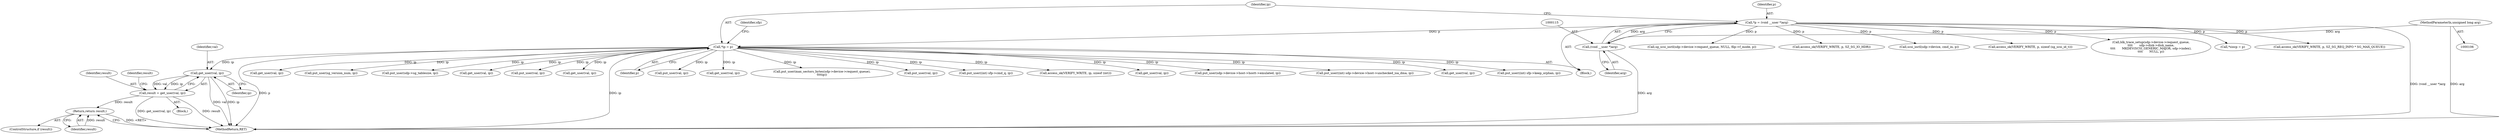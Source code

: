 digraph "0_linux_3e0097499839e0fe3af380410eababe5a47c4cf9_0@pointer" {
"1000705" [label="(Call,get_user(val, ip))"];
"1000118" [label="(Call,*ip = p)"];
"1000112" [label="(Call,*p = (void __user *)arg)"];
"1000114" [label="(Call,(void __user *)arg)"];
"1000109" [label="(MethodParameterIn,unsigned long arg)"];
"1000703" [label="(Call,result = get_user(val, ip))"];
"1000710" [label="(Return,return result;)"];
"1000110" [label="(Block,)"];
"1000929" [label="(Call,sg_scsi_ioctl(sdp->device->request_queue, NULL, filp->f_mode, p))"];
"1000711" [label="(Identifier,result)"];
"1000708" [label="(ControlStructure,if (result))"];
"1000113" [label="(Identifier,p)"];
"1000112" [label="(Call,*p = (void __user *)arg)"];
"1000492" [label="(Call,get_user(val, ip))"];
"1000703" [label="(Call,result = get_user(val, ip))"];
"1000750" [label="(Call,put_user((int) sfp->keep_orphan, ip))"];
"1000119" [label="(Identifier,ip)"];
"1000116" [label="(Identifier,arg)"];
"1000943" [label="(Call,get_user(val, ip))"];
"1000189" [label="(Call,access_ok(VERIFY_WRITE, p, SZ_SG_IO_HDR))"];
"1000710" [label="(Return,return result;)"];
"1001054" [label="(Call,scsi_ioctl(sdp->device, cmd_in, p))"];
"1000788" [label="(Call,put_user(sg_version_num, ip))"];
"1000706" [label="(Identifier,val)"];
"1000602" [label="(Call,put_user(sdp->sg_tablesize, ip))"];
"1000118" [label="(Call,*ip = p)"];
"1000109" [label="(MethodParameterIn,unsigned long arg)"];
"1000760" [label="(Call,get_user(val, ip))"];
"1000132" [label="(Identifier,sfp)"];
"1000704" [label="(Identifier,result)"];
"1000709" [label="(Identifier,result)"];
"1000699" [label="(Call,put_user(val, ip))"];
"1000734" [label="(Call,get_user(val, ip))"];
"1000120" [label="(Identifier,p)"];
"1000597" [label="(Call,put_user(val, ip))"];
"1000287" [label="(Call,get_user(val, ip))"];
"1000707" [label="(Identifier,ip)"];
"1000360" [label="(Call,access_ok(VERIFY_WRITE, p, sizeof (sg_scsi_id_t)))"];
"1000971" [label="(Call,blk_trace_setup(sdp->device->request_queue,\n\t\t\t\t       sdp->disk->disk_name,\n\t\t\t\t       MKDEV(SCSI_GENERIC_MAJOR, sdp->index),\n\t\t\t\t       NULL, p))"];
"1000961" [label="(Call,put_user(max_sectors_bytes(sdp->device->request_queue),\n\t\t\t\tip))"];
"1000801" [label="(Call,put_user(val, ip))"];
"1001060" [label="(MethodReturn,RET)"];
"1000705" [label="(Call,get_user(val, ip))"];
"1000906" [label="(Call,*siocp = p)"];
"1000724" [label="(Call,put_user((int) sfp->cmd_q, ip))"];
"1000512" [label="(Call,access_ok(VERIFY_WRITE, ip, sizeof (int)))"];
"1000114" [label="(Call,(void __user *)arg)"];
"1000610" [label="(Call,get_user(val, ip))"];
"1000807" [label="(Call,access_ok(VERIFY_WRITE, p, SZ_SG_REQ_INFO * SG_MAX_QUEUE))"];
"1000167" [label="(Block,)"];
"1000877" [label="(Call,put_user(sdp->device->host->hostt->emulated, ip))"];
"1000346" [label="(Call,put_user((int) sdp->device->host->unchecked_isa_dma, ip))"];
"1000705" -> "1000703"  [label="AST: "];
"1000705" -> "1000707"  [label="CFG: "];
"1000706" -> "1000705"  [label="AST: "];
"1000707" -> "1000705"  [label="AST: "];
"1000703" -> "1000705"  [label="CFG: "];
"1000705" -> "1001060"  [label="DDG: val"];
"1000705" -> "1001060"  [label="DDG: ip"];
"1000705" -> "1000703"  [label="DDG: val"];
"1000705" -> "1000703"  [label="DDG: ip"];
"1000118" -> "1000705"  [label="DDG: ip"];
"1000118" -> "1000110"  [label="AST: "];
"1000118" -> "1000120"  [label="CFG: "];
"1000119" -> "1000118"  [label="AST: "];
"1000120" -> "1000118"  [label="AST: "];
"1000132" -> "1000118"  [label="CFG: "];
"1000118" -> "1001060"  [label="DDG: p"];
"1000118" -> "1001060"  [label="DDG: ip"];
"1000112" -> "1000118"  [label="DDG: p"];
"1000118" -> "1000287"  [label="DDG: ip"];
"1000118" -> "1000346"  [label="DDG: ip"];
"1000118" -> "1000492"  [label="DDG: ip"];
"1000118" -> "1000512"  [label="DDG: ip"];
"1000118" -> "1000597"  [label="DDG: ip"];
"1000118" -> "1000602"  [label="DDG: ip"];
"1000118" -> "1000610"  [label="DDG: ip"];
"1000118" -> "1000699"  [label="DDG: ip"];
"1000118" -> "1000724"  [label="DDG: ip"];
"1000118" -> "1000734"  [label="DDG: ip"];
"1000118" -> "1000750"  [label="DDG: ip"];
"1000118" -> "1000760"  [label="DDG: ip"];
"1000118" -> "1000788"  [label="DDG: ip"];
"1000118" -> "1000801"  [label="DDG: ip"];
"1000118" -> "1000877"  [label="DDG: ip"];
"1000118" -> "1000943"  [label="DDG: ip"];
"1000118" -> "1000961"  [label="DDG: ip"];
"1000112" -> "1000110"  [label="AST: "];
"1000112" -> "1000114"  [label="CFG: "];
"1000113" -> "1000112"  [label="AST: "];
"1000114" -> "1000112"  [label="AST: "];
"1000119" -> "1000112"  [label="CFG: "];
"1000112" -> "1001060"  [label="DDG: (void __user *)arg"];
"1000114" -> "1000112"  [label="DDG: arg"];
"1000112" -> "1000189"  [label="DDG: p"];
"1000112" -> "1000360"  [label="DDG: p"];
"1000112" -> "1000807"  [label="DDG: p"];
"1000112" -> "1000906"  [label="DDG: p"];
"1000112" -> "1000929"  [label="DDG: p"];
"1000112" -> "1000971"  [label="DDG: p"];
"1000112" -> "1001054"  [label="DDG: p"];
"1000114" -> "1000116"  [label="CFG: "];
"1000115" -> "1000114"  [label="AST: "];
"1000116" -> "1000114"  [label="AST: "];
"1000114" -> "1001060"  [label="DDG: arg"];
"1000109" -> "1000114"  [label="DDG: arg"];
"1000109" -> "1000106"  [label="AST: "];
"1000109" -> "1001060"  [label="DDG: arg"];
"1000703" -> "1000167"  [label="AST: "];
"1000704" -> "1000703"  [label="AST: "];
"1000709" -> "1000703"  [label="CFG: "];
"1000703" -> "1001060"  [label="DDG: get_user(val, ip)"];
"1000703" -> "1001060"  [label="DDG: result"];
"1000703" -> "1000710"  [label="DDG: result"];
"1000710" -> "1000708"  [label="AST: "];
"1000710" -> "1000711"  [label="CFG: "];
"1000711" -> "1000710"  [label="AST: "];
"1001060" -> "1000710"  [label="CFG: "];
"1000710" -> "1001060"  [label="DDG: <RET>"];
"1000711" -> "1000710"  [label="DDG: result"];
}
